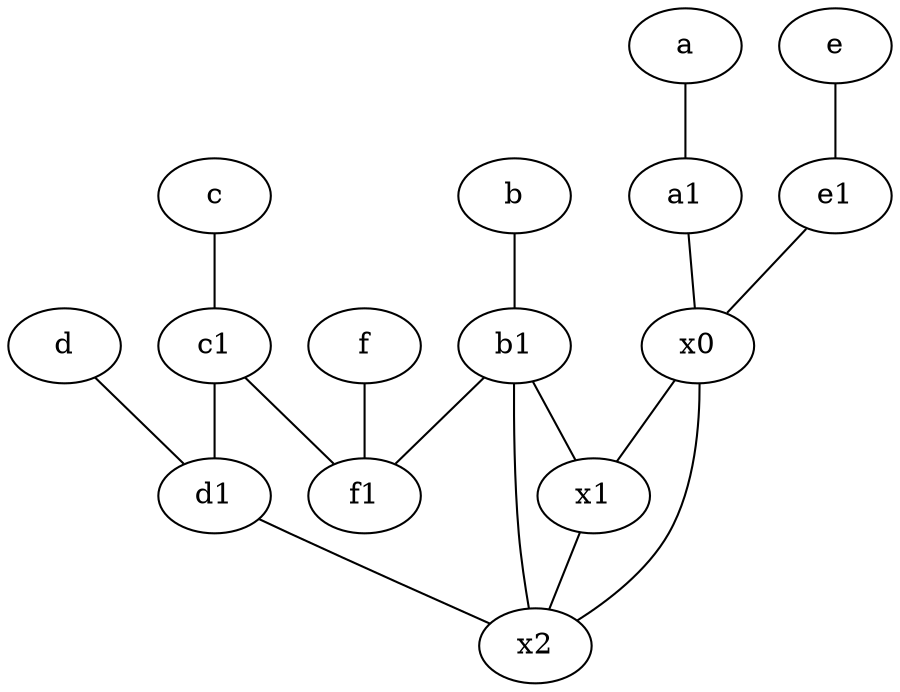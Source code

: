 graph {
	node [labelfontsize=50]
	x1 [labelfontsize=50]
	b1 [labelfontsize=50 pos="9,4!"]
	b [labelfontsize=50 pos="10,4!"]
	a1 [labelfontsize=50 pos="8,3!"]
	d1 [labelfontsize=50 pos="3,5!"]
	a [labelfontsize=50 pos="8,2!"]
	e1 [labelfontsize=50 pos="7,7!"]
	c1 [labelfontsize=50 pos="4.5,3!"]
	d [labelfontsize=50 pos="2,5!"]
	e [labelfontsize=50 pos="7,9!"]
	x0 [labelfontsize=50]
	f1 [labelfontsize=50 pos="3,8!"]
	f [labelfontsize=50 pos="3,9!"]
	x2 [labelfontsize=50]
	c [labelfontsize=50 pos="4.5,2!"]
	e -- e1
	b1 -- x1
	d -- d1
	c1 -- f1
	a1 -- x0
	e1 -- x0
	x0 -- x1
	x1 -- x2
	b1 -- x2
	x0 -- x2
	c1 -- d1
	a -- a1
	b -- b1
	d1 -- x2
	c -- c1
	b1 -- f1
	f -- f1
}
